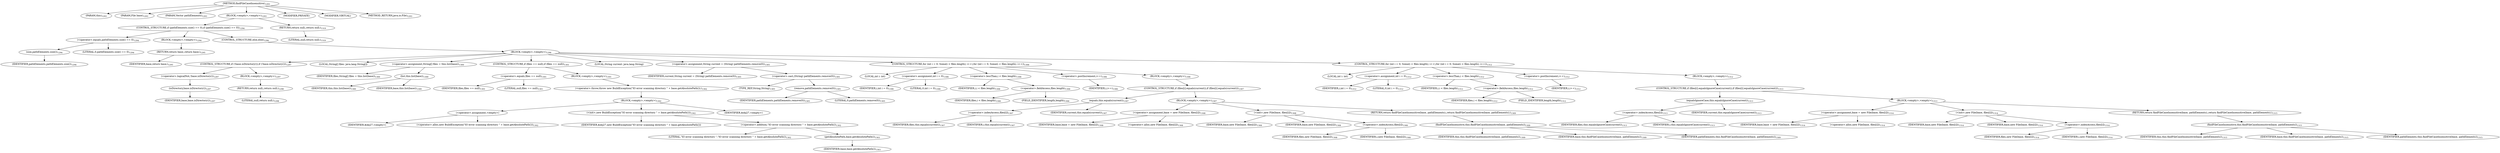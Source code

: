 digraph "findFileCaseInsensitive" {  
"2314" [label = <(METHOD,findFileCaseInsensitive)<SUB>1293</SUB>> ]
"91" [label = <(PARAM,this)<SUB>1293</SUB>> ]
"93" [label = <(PARAM,File base)<SUB>1293</SUB>> ]
"2315" [label = <(PARAM,Vector pathElements)<SUB>1293</SUB>> ]
"2316" [label = <(BLOCK,&lt;empty&gt;,&lt;empty&gt;)<SUB>1293</SUB>> ]
"2317" [label = <(CONTROL_STRUCTURE,if (pathElements.size() == 0),if (pathElements.size() == 0))<SUB>1294</SUB>> ]
"2318" [label = <(&lt;operator&gt;.equals,pathElements.size() == 0)<SUB>1294</SUB>> ]
"2319" [label = <(size,pathElements.size())<SUB>1294</SUB>> ]
"2320" [label = <(IDENTIFIER,pathElements,pathElements.size())<SUB>1294</SUB>> ]
"2321" [label = <(LITERAL,0,pathElements.size() == 0)<SUB>1294</SUB>> ]
"2322" [label = <(BLOCK,&lt;empty&gt;,&lt;empty&gt;)<SUB>1294</SUB>> ]
"2323" [label = <(RETURN,return base;,return base;)<SUB>1295</SUB>> ]
"2324" [label = <(IDENTIFIER,base,return base;)<SUB>1295</SUB>> ]
"2325" [label = <(CONTROL_STRUCTURE,else,else)<SUB>1296</SUB>> ]
"2326" [label = <(BLOCK,&lt;empty&gt;,&lt;empty&gt;)<SUB>1296</SUB>> ]
"2327" [label = <(CONTROL_STRUCTURE,if (!base.isDirectory()),if (!base.isDirectory()))<SUB>1297</SUB>> ]
"2328" [label = <(&lt;operator&gt;.logicalNot,!base.isDirectory())<SUB>1297</SUB>> ]
"2329" [label = <(isDirectory,base.isDirectory())<SUB>1297</SUB>> ]
"2330" [label = <(IDENTIFIER,base,base.isDirectory())<SUB>1297</SUB>> ]
"2331" [label = <(BLOCK,&lt;empty&gt;,&lt;empty&gt;)<SUB>1297</SUB>> ]
"2332" [label = <(RETURN,return null;,return null;)<SUB>1298</SUB>> ]
"2333" [label = <(LITERAL,null,return null;)<SUB>1298</SUB>> ]
"2334" [label = <(LOCAL,String[] files: java.lang.String[])> ]
"2335" [label = <(&lt;operator&gt;.assignment,String[] files = this.list(base))<SUB>1300</SUB>> ]
"2336" [label = <(IDENTIFIER,files,String[] files = this.list(base))<SUB>1300</SUB>> ]
"2337" [label = <(list,this.list(base))<SUB>1300</SUB>> ]
"90" [label = <(IDENTIFIER,this,this.list(base))<SUB>1300</SUB>> ]
"2338" [label = <(IDENTIFIER,base,this.list(base))<SUB>1300</SUB>> ]
"2339" [label = <(CONTROL_STRUCTURE,if (files == null),if (files == null))<SUB>1301</SUB>> ]
"2340" [label = <(&lt;operator&gt;.equals,files == null)<SUB>1301</SUB>> ]
"2341" [label = <(IDENTIFIER,files,files == null)<SUB>1301</SUB>> ]
"2342" [label = <(LITERAL,null,files == null)<SUB>1301</SUB>> ]
"2343" [label = <(BLOCK,&lt;empty&gt;,&lt;empty&gt;)<SUB>1301</SUB>> ]
"2344" [label = <(&lt;operator&gt;.throw,throw new BuildException(&quot;IO error scanning directory &quot; + base.getAbsolutePath());)<SUB>1302</SUB>> ]
"2345" [label = <(BLOCK,&lt;empty&gt;,&lt;empty&gt;)<SUB>1302</SUB>> ]
"2346" [label = <(&lt;operator&gt;.assignment,&lt;empty&gt;)> ]
"2347" [label = <(IDENTIFIER,$obj27,&lt;empty&gt;)> ]
"2348" [label = <(&lt;operator&gt;.alloc,new BuildException(&quot;IO error scanning directory &quot; + base.getAbsolutePath()))<SUB>1302</SUB>> ]
"2349" [label = <(&lt;init&gt;,new BuildException(&quot;IO error scanning directory &quot; + base.getAbsolutePath()))<SUB>1302</SUB>> ]
"2350" [label = <(IDENTIFIER,$obj27,new BuildException(&quot;IO error scanning directory &quot; + base.getAbsolutePath()))> ]
"2351" [label = <(&lt;operator&gt;.addition,&quot;IO error scanning directory &quot; + base.getAbsolutePath())<SUB>1302</SUB>> ]
"2352" [label = <(LITERAL,&quot;IO error scanning directory &quot;,&quot;IO error scanning directory &quot; + base.getAbsolutePath())<SUB>1302</SUB>> ]
"2353" [label = <(getAbsolutePath,base.getAbsolutePath())<SUB>1303</SUB>> ]
"2354" [label = <(IDENTIFIER,base,base.getAbsolutePath())<SUB>1303</SUB>> ]
"2355" [label = <(IDENTIFIER,$obj27,&lt;empty&gt;)> ]
"2356" [label = <(LOCAL,String current: java.lang.String)> ]
"2357" [label = <(&lt;operator&gt;.assignment,String current = (String) pathElements.remove(0))<SUB>1305</SUB>> ]
"2358" [label = <(IDENTIFIER,current,String current = (String) pathElements.remove(0))<SUB>1305</SUB>> ]
"2359" [label = <(&lt;operator&gt;.cast,(String) pathElements.remove(0))<SUB>1305</SUB>> ]
"2360" [label = <(TYPE_REF,String,String)<SUB>1305</SUB>> ]
"2361" [label = <(remove,pathElements.remove(0))<SUB>1305</SUB>> ]
"2362" [label = <(IDENTIFIER,pathElements,pathElements.remove(0))<SUB>1305</SUB>> ]
"2363" [label = <(LITERAL,0,pathElements.remove(0))<SUB>1305</SUB>> ]
"2364" [label = <(CONTROL_STRUCTURE,for (int i = 0; Some(i &lt; files.length); i++),for (int i = 0; Some(i &lt; files.length); i++))<SUB>1306</SUB>> ]
"2365" [label = <(LOCAL,int i: int)> ]
"2366" [label = <(&lt;operator&gt;.assignment,int i = 0)<SUB>1306</SUB>> ]
"2367" [label = <(IDENTIFIER,i,int i = 0)<SUB>1306</SUB>> ]
"2368" [label = <(LITERAL,0,int i = 0)<SUB>1306</SUB>> ]
"2369" [label = <(&lt;operator&gt;.lessThan,i &lt; files.length)<SUB>1306</SUB>> ]
"2370" [label = <(IDENTIFIER,i,i &lt; files.length)<SUB>1306</SUB>> ]
"2371" [label = <(&lt;operator&gt;.fieldAccess,files.length)<SUB>1306</SUB>> ]
"2372" [label = <(IDENTIFIER,files,i &lt; files.length)<SUB>1306</SUB>> ]
"2373" [label = <(FIELD_IDENTIFIER,length,length)<SUB>1306</SUB>> ]
"2374" [label = <(&lt;operator&gt;.postIncrement,i++)<SUB>1306</SUB>> ]
"2375" [label = <(IDENTIFIER,i,i++)<SUB>1306</SUB>> ]
"2376" [label = <(BLOCK,&lt;empty&gt;,&lt;empty&gt;)<SUB>1306</SUB>> ]
"2377" [label = <(CONTROL_STRUCTURE,if (files[i].equals(current)),if (files[i].equals(current)))<SUB>1307</SUB>> ]
"2378" [label = <(equals,this.equals(current))<SUB>1307</SUB>> ]
"2379" [label = <(&lt;operator&gt;.indexAccess,files[i])<SUB>1307</SUB>> ]
"2380" [label = <(IDENTIFIER,files,this.equals(current))<SUB>1307</SUB>> ]
"2381" [label = <(IDENTIFIER,i,this.equals(current))<SUB>1307</SUB>> ]
"2382" [label = <(IDENTIFIER,current,this.equals(current))<SUB>1307</SUB>> ]
"2383" [label = <(BLOCK,&lt;empty&gt;,&lt;empty&gt;)<SUB>1307</SUB>> ]
"2384" [label = <(&lt;operator&gt;.assignment,base = new File(base, files[i]))<SUB>1308</SUB>> ]
"2385" [label = <(IDENTIFIER,base,base = new File(base, files[i]))<SUB>1308</SUB>> ]
"2386" [label = <(&lt;operator&gt;.alloc,new File(base, files[i]))<SUB>1308</SUB>> ]
"2387" [label = <(&lt;init&gt;,new File(base, files[i]))<SUB>1308</SUB>> ]
"92" [label = <(IDENTIFIER,base,new File(base, files[i]))<SUB>1308</SUB>> ]
"2388" [label = <(IDENTIFIER,base,new File(base, files[i]))<SUB>1308</SUB>> ]
"2389" [label = <(&lt;operator&gt;.indexAccess,files[i])<SUB>1308</SUB>> ]
"2390" [label = <(IDENTIFIER,files,new File(base, files[i]))<SUB>1308</SUB>> ]
"2391" [label = <(IDENTIFIER,i,new File(base, files[i]))<SUB>1308</SUB>> ]
"2392" [label = <(RETURN,return findFileCaseInsensitive(base, pathElements);,return findFileCaseInsensitive(base, pathElements);)<SUB>1309</SUB>> ]
"2393" [label = <(findFileCaseInsensitive,this.findFileCaseInsensitive(base, pathElements))<SUB>1309</SUB>> ]
"94" [label = <(IDENTIFIER,this,this.findFileCaseInsensitive(base, pathElements))<SUB>1309</SUB>> ]
"2394" [label = <(IDENTIFIER,base,this.findFileCaseInsensitive(base, pathElements))<SUB>1309</SUB>> ]
"2395" [label = <(IDENTIFIER,pathElements,this.findFileCaseInsensitive(base, pathElements))<SUB>1309</SUB>> ]
"2396" [label = <(CONTROL_STRUCTURE,for (int i = 0; Some(i &lt; files.length); i++),for (int i = 0; Some(i &lt; files.length); i++))<SUB>1312</SUB>> ]
"2397" [label = <(LOCAL,int i: int)> ]
"2398" [label = <(&lt;operator&gt;.assignment,int i = 0)<SUB>1312</SUB>> ]
"2399" [label = <(IDENTIFIER,i,int i = 0)<SUB>1312</SUB>> ]
"2400" [label = <(LITERAL,0,int i = 0)<SUB>1312</SUB>> ]
"2401" [label = <(&lt;operator&gt;.lessThan,i &lt; files.length)<SUB>1312</SUB>> ]
"2402" [label = <(IDENTIFIER,i,i &lt; files.length)<SUB>1312</SUB>> ]
"2403" [label = <(&lt;operator&gt;.fieldAccess,files.length)<SUB>1312</SUB>> ]
"2404" [label = <(IDENTIFIER,files,i &lt; files.length)<SUB>1312</SUB>> ]
"2405" [label = <(FIELD_IDENTIFIER,length,length)<SUB>1312</SUB>> ]
"2406" [label = <(&lt;operator&gt;.postIncrement,i++)<SUB>1312</SUB>> ]
"2407" [label = <(IDENTIFIER,i,i++)<SUB>1312</SUB>> ]
"2408" [label = <(BLOCK,&lt;empty&gt;,&lt;empty&gt;)<SUB>1312</SUB>> ]
"2409" [label = <(CONTROL_STRUCTURE,if (files[i].equalsIgnoreCase(current)),if (files[i].equalsIgnoreCase(current)))<SUB>1313</SUB>> ]
"2410" [label = <(equalsIgnoreCase,this.equalsIgnoreCase(current))<SUB>1313</SUB>> ]
"2411" [label = <(&lt;operator&gt;.indexAccess,files[i])<SUB>1313</SUB>> ]
"2412" [label = <(IDENTIFIER,files,this.equalsIgnoreCase(current))<SUB>1313</SUB>> ]
"2413" [label = <(IDENTIFIER,i,this.equalsIgnoreCase(current))<SUB>1313</SUB>> ]
"2414" [label = <(IDENTIFIER,current,this.equalsIgnoreCase(current))<SUB>1313</SUB>> ]
"2415" [label = <(BLOCK,&lt;empty&gt;,&lt;empty&gt;)<SUB>1313</SUB>> ]
"2416" [label = <(&lt;operator&gt;.assignment,base = new File(base, files[i]))<SUB>1314</SUB>> ]
"2417" [label = <(IDENTIFIER,base,base = new File(base, files[i]))<SUB>1314</SUB>> ]
"2418" [label = <(&lt;operator&gt;.alloc,new File(base, files[i]))<SUB>1314</SUB>> ]
"2419" [label = <(&lt;init&gt;,new File(base, files[i]))<SUB>1314</SUB>> ]
"95" [label = <(IDENTIFIER,base,new File(base, files[i]))<SUB>1314</SUB>> ]
"2420" [label = <(IDENTIFIER,base,new File(base, files[i]))<SUB>1314</SUB>> ]
"2421" [label = <(&lt;operator&gt;.indexAccess,files[i])<SUB>1314</SUB>> ]
"2422" [label = <(IDENTIFIER,files,new File(base, files[i]))<SUB>1314</SUB>> ]
"2423" [label = <(IDENTIFIER,i,new File(base, files[i]))<SUB>1314</SUB>> ]
"2424" [label = <(RETURN,return findFileCaseInsensitive(base, pathElements);,return findFileCaseInsensitive(base, pathElements);)<SUB>1315</SUB>> ]
"2425" [label = <(findFileCaseInsensitive,this.findFileCaseInsensitive(base, pathElements))<SUB>1315</SUB>> ]
"96" [label = <(IDENTIFIER,this,this.findFileCaseInsensitive(base, pathElements))<SUB>1315</SUB>> ]
"2426" [label = <(IDENTIFIER,base,this.findFileCaseInsensitive(base, pathElements))<SUB>1315</SUB>> ]
"2427" [label = <(IDENTIFIER,pathElements,this.findFileCaseInsensitive(base, pathElements))<SUB>1315</SUB>> ]
"2428" [label = <(RETURN,return null;,return null;)<SUB>1319</SUB>> ]
"2429" [label = <(LITERAL,null,return null;)<SUB>1319</SUB>> ]
"2430" [label = <(MODIFIER,PRIVATE)> ]
"2431" [label = <(MODIFIER,VIRTUAL)> ]
"2432" [label = <(METHOD_RETURN,java.io.File)<SUB>1293</SUB>> ]
  "2314" -> "91" 
  "2314" -> "93" 
  "2314" -> "2315" 
  "2314" -> "2316" 
  "2314" -> "2430" 
  "2314" -> "2431" 
  "2314" -> "2432" 
  "2316" -> "2317" 
  "2316" -> "2428" 
  "2317" -> "2318" 
  "2317" -> "2322" 
  "2317" -> "2325" 
  "2318" -> "2319" 
  "2318" -> "2321" 
  "2319" -> "2320" 
  "2322" -> "2323" 
  "2323" -> "2324" 
  "2325" -> "2326" 
  "2326" -> "2327" 
  "2326" -> "2334" 
  "2326" -> "2335" 
  "2326" -> "2339" 
  "2326" -> "2356" 
  "2326" -> "2357" 
  "2326" -> "2364" 
  "2326" -> "2396" 
  "2327" -> "2328" 
  "2327" -> "2331" 
  "2328" -> "2329" 
  "2329" -> "2330" 
  "2331" -> "2332" 
  "2332" -> "2333" 
  "2335" -> "2336" 
  "2335" -> "2337" 
  "2337" -> "90" 
  "2337" -> "2338" 
  "2339" -> "2340" 
  "2339" -> "2343" 
  "2340" -> "2341" 
  "2340" -> "2342" 
  "2343" -> "2344" 
  "2344" -> "2345" 
  "2345" -> "2346" 
  "2345" -> "2349" 
  "2345" -> "2355" 
  "2346" -> "2347" 
  "2346" -> "2348" 
  "2349" -> "2350" 
  "2349" -> "2351" 
  "2351" -> "2352" 
  "2351" -> "2353" 
  "2353" -> "2354" 
  "2357" -> "2358" 
  "2357" -> "2359" 
  "2359" -> "2360" 
  "2359" -> "2361" 
  "2361" -> "2362" 
  "2361" -> "2363" 
  "2364" -> "2365" 
  "2364" -> "2366" 
  "2364" -> "2369" 
  "2364" -> "2374" 
  "2364" -> "2376" 
  "2366" -> "2367" 
  "2366" -> "2368" 
  "2369" -> "2370" 
  "2369" -> "2371" 
  "2371" -> "2372" 
  "2371" -> "2373" 
  "2374" -> "2375" 
  "2376" -> "2377" 
  "2377" -> "2378" 
  "2377" -> "2383" 
  "2378" -> "2379" 
  "2378" -> "2382" 
  "2379" -> "2380" 
  "2379" -> "2381" 
  "2383" -> "2384" 
  "2383" -> "2387" 
  "2383" -> "2392" 
  "2384" -> "2385" 
  "2384" -> "2386" 
  "2387" -> "92" 
  "2387" -> "2388" 
  "2387" -> "2389" 
  "2389" -> "2390" 
  "2389" -> "2391" 
  "2392" -> "2393" 
  "2393" -> "94" 
  "2393" -> "2394" 
  "2393" -> "2395" 
  "2396" -> "2397" 
  "2396" -> "2398" 
  "2396" -> "2401" 
  "2396" -> "2406" 
  "2396" -> "2408" 
  "2398" -> "2399" 
  "2398" -> "2400" 
  "2401" -> "2402" 
  "2401" -> "2403" 
  "2403" -> "2404" 
  "2403" -> "2405" 
  "2406" -> "2407" 
  "2408" -> "2409" 
  "2409" -> "2410" 
  "2409" -> "2415" 
  "2410" -> "2411" 
  "2410" -> "2414" 
  "2411" -> "2412" 
  "2411" -> "2413" 
  "2415" -> "2416" 
  "2415" -> "2419" 
  "2415" -> "2424" 
  "2416" -> "2417" 
  "2416" -> "2418" 
  "2419" -> "95" 
  "2419" -> "2420" 
  "2419" -> "2421" 
  "2421" -> "2422" 
  "2421" -> "2423" 
  "2424" -> "2425" 
  "2425" -> "96" 
  "2425" -> "2426" 
  "2425" -> "2427" 
  "2428" -> "2429" 
}
